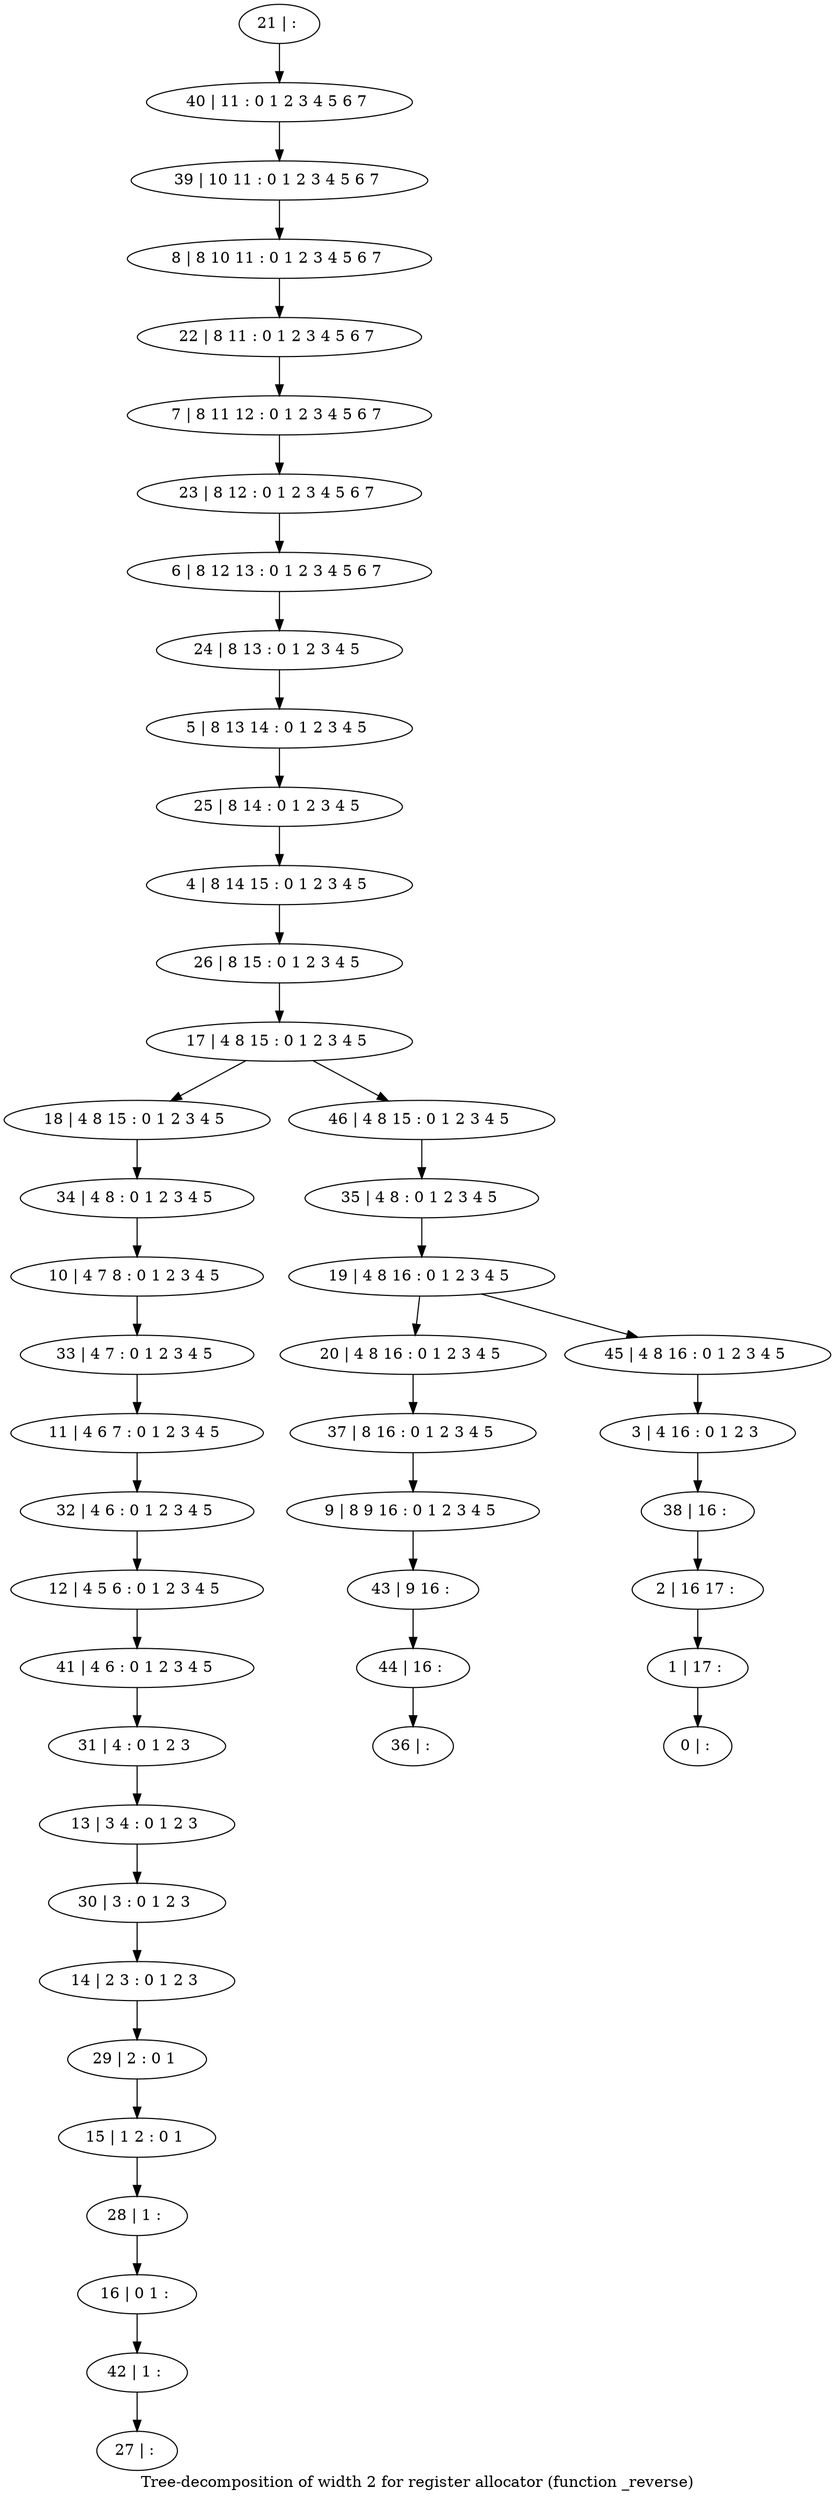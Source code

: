 digraph G {
graph [label="Tree-decomposition of width 2 for register allocator (function _reverse)"]
0[label="0 | : "];
1[label="1 | 17 : "];
2[label="2 | 16 17 : "];
3[label="3 | 4 16 : 0 1 2 3 "];
4[label="4 | 8 14 15 : 0 1 2 3 4 5 "];
5[label="5 | 8 13 14 : 0 1 2 3 4 5 "];
6[label="6 | 8 12 13 : 0 1 2 3 4 5 6 7 "];
7[label="7 | 8 11 12 : 0 1 2 3 4 5 6 7 "];
8[label="8 | 8 10 11 : 0 1 2 3 4 5 6 7 "];
9[label="9 | 8 9 16 : 0 1 2 3 4 5 "];
10[label="10 | 4 7 8 : 0 1 2 3 4 5 "];
11[label="11 | 4 6 7 : 0 1 2 3 4 5 "];
12[label="12 | 4 5 6 : 0 1 2 3 4 5 "];
13[label="13 | 3 4 : 0 1 2 3 "];
14[label="14 | 2 3 : 0 1 2 3 "];
15[label="15 | 1 2 : 0 1 "];
16[label="16 | 0 1 : "];
17[label="17 | 4 8 15 : 0 1 2 3 4 5 "];
18[label="18 | 4 8 15 : 0 1 2 3 4 5 "];
19[label="19 | 4 8 16 : 0 1 2 3 4 5 "];
20[label="20 | 4 8 16 : 0 1 2 3 4 5 "];
21[label="21 | : "];
22[label="22 | 8 11 : 0 1 2 3 4 5 6 7 "];
23[label="23 | 8 12 : 0 1 2 3 4 5 6 7 "];
24[label="24 | 8 13 : 0 1 2 3 4 5 "];
25[label="25 | 8 14 : 0 1 2 3 4 5 "];
26[label="26 | 8 15 : 0 1 2 3 4 5 "];
27[label="27 | : "];
28[label="28 | 1 : "];
29[label="29 | 2 : 0 1 "];
30[label="30 | 3 : 0 1 2 3 "];
31[label="31 | 4 : 0 1 2 3 "];
32[label="32 | 4 6 : 0 1 2 3 4 5 "];
33[label="33 | 4 7 : 0 1 2 3 4 5 "];
34[label="34 | 4 8 : 0 1 2 3 4 5 "];
35[label="35 | 4 8 : 0 1 2 3 4 5 "];
36[label="36 | : "];
37[label="37 | 8 16 : 0 1 2 3 4 5 "];
38[label="38 | 16 : "];
39[label="39 | 10 11 : 0 1 2 3 4 5 6 7 "];
40[label="40 | 11 : 0 1 2 3 4 5 6 7 "];
41[label="41 | 4 6 : 0 1 2 3 4 5 "];
42[label="42 | 1 : "];
43[label="43 | 9 16 : "];
44[label="44 | 16 : "];
45[label="45 | 4 8 16 : 0 1 2 3 4 5 "];
46[label="46 | 4 8 15 : 0 1 2 3 4 5 "];
28->16 ;
15->28 ;
29->15 ;
14->29 ;
30->14 ;
13->30 ;
31->13 ;
32->12 ;
11->32 ;
33->11 ;
10->33 ;
34->10 ;
18->34 ;
37->9 ;
20->37 ;
41->31 ;
12->41 ;
42->27 ;
16->42 ;
9->43 ;
44->36 ;
43->44 ;
21->40 ;
40->39 ;
39->8 ;
8->22 ;
22->7 ;
7->23 ;
23->6 ;
6->24 ;
24->5 ;
5->25 ;
25->4 ;
4->26 ;
26->17 ;
35->19 ;
3->38 ;
38->2 ;
2->1 ;
1->0 ;
45->3 ;
46->35 ;
19->20 ;
19->45 ;
17->18 ;
17->46 ;
}
